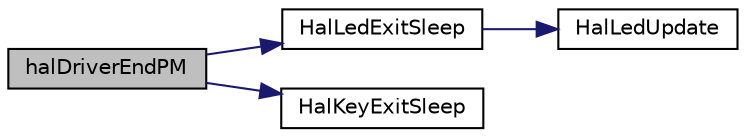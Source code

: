 digraph "halDriverEndPM"
{
  edge [fontname="Helvetica",fontsize="10",labelfontname="Helvetica",labelfontsize="10"];
  node [fontname="Helvetica",fontsize="10",shape=record];
  rankdir="LR";
  Node1 [label="halDriverEndPM",height=0.2,width=0.4,color="black", fillcolor="grey75", style="filled" fontcolor="black"];
  Node1 -> Node2 [color="midnightblue",fontsize="10",style="solid",fontname="Helvetica"];
  Node2 [label="HalLedExitSleep",height=0.2,width=0.4,color="black", fillcolor="white", style="filled",URL="$hal__led_8h.html#a4eddae7ca4a2d658ac47b90b9f86681a"];
  Node2 -> Node3 [color="midnightblue",fontsize="10",style="solid",fontname="Helvetica"];
  Node3 [label="HalLedUpdate",height=0.2,width=0.4,color="black", fillcolor="white", style="filled",URL="$common_2hal__drivers_8c.html#a21cee406a3e6b1bbde15370de9dbaa40"];
  Node1 -> Node4 [color="midnightblue",fontsize="10",style="solid",fontname="Helvetica"];
  Node4 [label="HalKeyExitSleep",height=0.2,width=0.4,color="black", fillcolor="white", style="filled",URL="$hal__key_8h.html#a1d9ddac80cf76284bed4f956bd769e79"];
}
